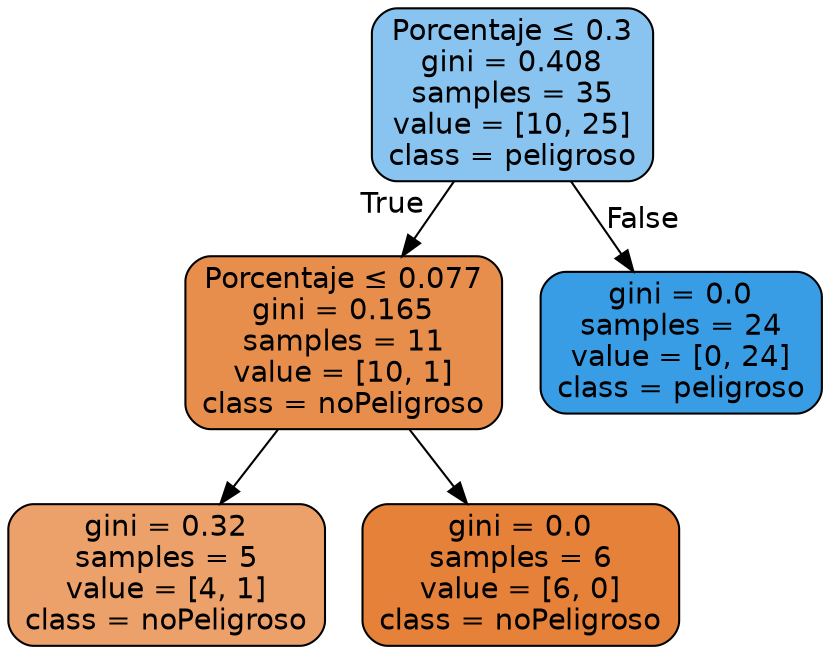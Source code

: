 digraph Tree {
node [shape=box, style="filled, rounded", color="black", fontname="helvetica"] ;
edge [fontname="helvetica"] ;
0 [label=<Porcentaje &le; 0.3<br/>gini = 0.408<br/>samples = 35<br/>value = [10, 25]<br/>class = peligroso>, fillcolor="#88c4ef"] ;
1 [label=<Porcentaje &le; 0.077<br/>gini = 0.165<br/>samples = 11<br/>value = [10, 1]<br/>class = noPeligroso>, fillcolor="#e88e4d"] ;
0 -> 1 [labeldistance=2.5, labelangle=45, headlabel="True"] ;
2 [label=<gini = 0.32<br/>samples = 5<br/>value = [4, 1]<br/>class = noPeligroso>, fillcolor="#eca06a"] ;
1 -> 2 ;
3 [label=<gini = 0.0<br/>samples = 6<br/>value = [6, 0]<br/>class = noPeligroso>, fillcolor="#e58139"] ;
1 -> 3 ;
4 [label=<gini = 0.0<br/>samples = 24<br/>value = [0, 24]<br/>class = peligroso>, fillcolor="#399de5"] ;
0 -> 4 [labeldistance=2.5, labelangle=-45, headlabel="False"] ;
}

